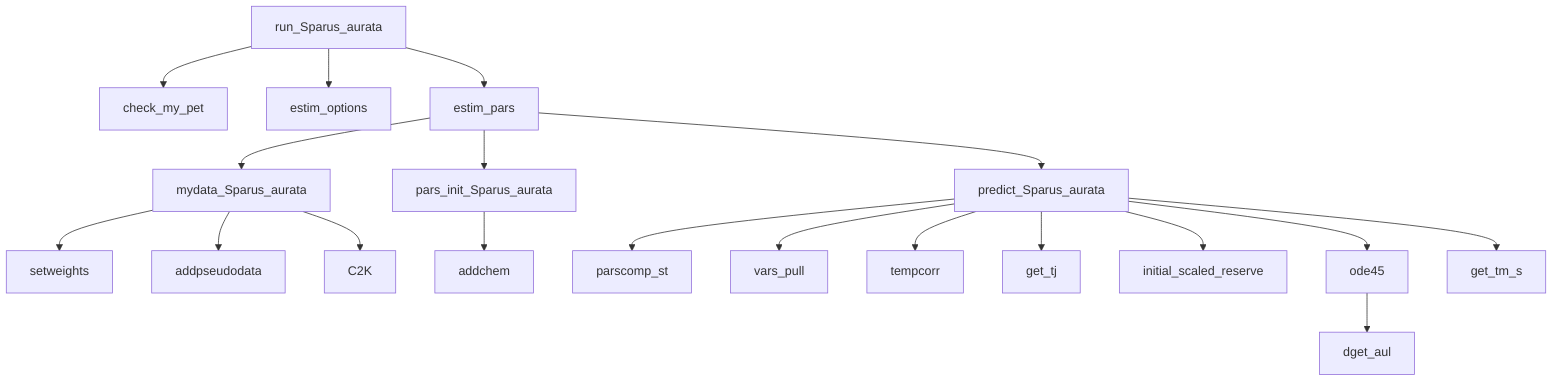 graph TD
    A[run_Sparus_aurata] --> B[check_my_pet]
    A --> C[estim_options]
    A --> D[estim_pars]
    
    D --> E[mydata_Sparus_aurata]
    D --> F[pars_init_Sparus_aurata]
    D --> G[predict_Sparus_aurata]
    
    E --> H[setweights]
    E --> I[addpseudodata]
    E --> J[C2K]
    
    F --> K[addchem]
    
    G --> L[parscomp_st]
    G --> M[vars_pull]
    G --> N[tempcorr]
    G --> O[get_tj]
    G --> P[initial_scaled_reserve]
    G --> Q[ode45]
    G --> R[get_tm_s]
    
    Q --> S[dget_aul]